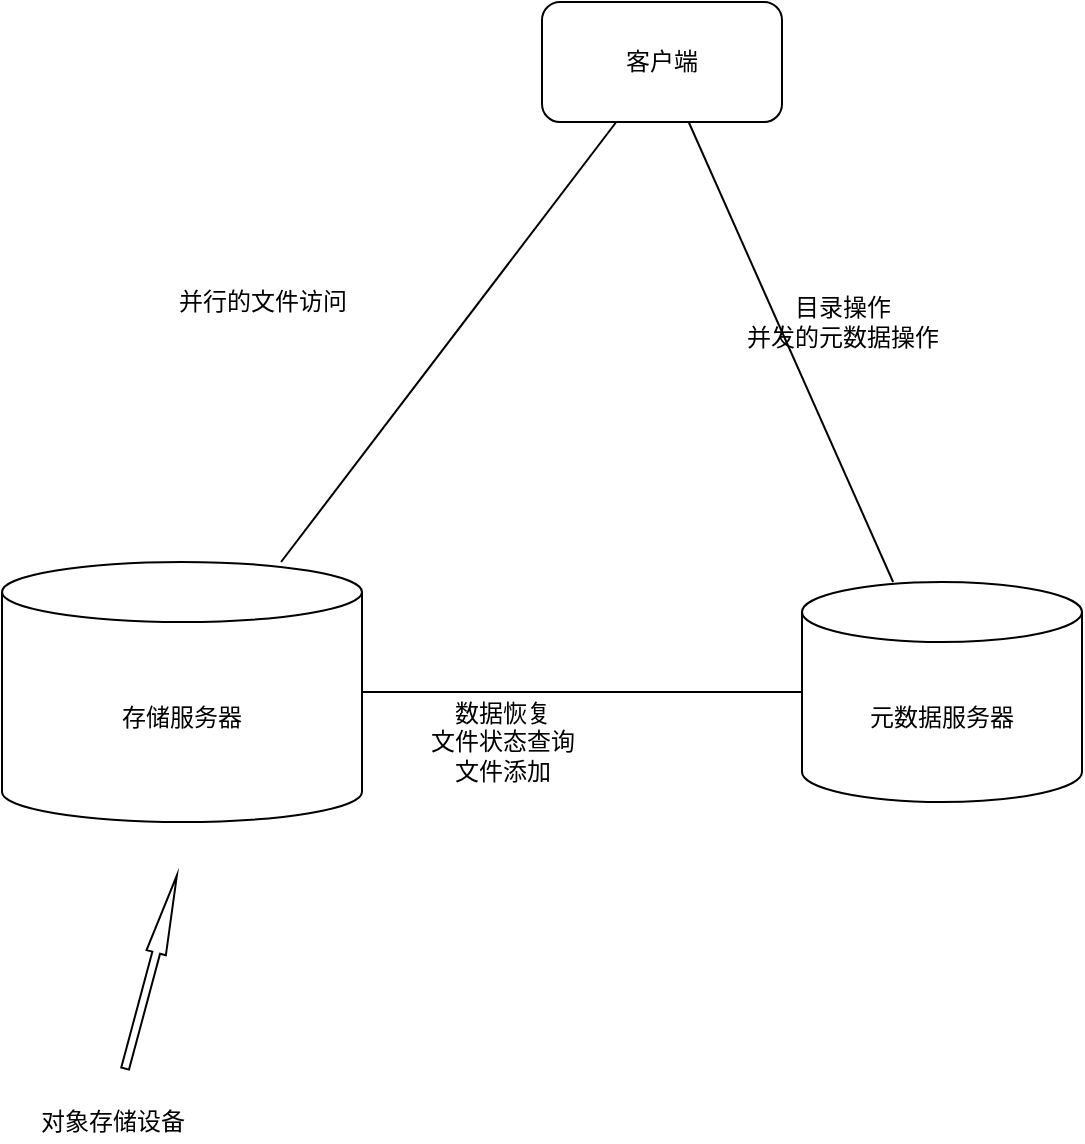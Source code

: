 <mxfile version="15.5.6" type="github">
  <diagram id="L4nC6AmduJt81Fy9fp9p" name="Page-1">
    <mxGraphModel dx="1350" dy="805" grid="1" gridSize="10" guides="1" tooltips="1" connect="1" arrows="1" fold="1" page="1" pageScale="1" pageWidth="827" pageHeight="1169" math="0" shadow="0">
      <root>
        <mxCell id="0" />
        <mxCell id="1" parent="0" />
        <mxCell id="nYpAfD2yCgHc4-Iwsmkv-1" value="客户端" style="rounded=1;whiteSpace=wrap;html=1;" vertex="1" parent="1">
          <mxGeometry x="370" y="120" width="120" height="60" as="geometry" />
        </mxCell>
        <mxCell id="nYpAfD2yCgHc4-Iwsmkv-2" value="存储服务器" style="shape=cylinder3;whiteSpace=wrap;html=1;boundedLbl=1;backgroundOutline=1;size=15;" vertex="1" parent="1">
          <mxGeometry x="100" y="400" width="180" height="130" as="geometry" />
        </mxCell>
        <mxCell id="nYpAfD2yCgHc4-Iwsmkv-3" value="元数据服务器" style="shape=cylinder3;whiteSpace=wrap;html=1;boundedLbl=1;backgroundOutline=1;size=15;" vertex="1" parent="1">
          <mxGeometry x="500" y="410" width="140" height="110" as="geometry" />
        </mxCell>
        <mxCell id="nYpAfD2yCgHc4-Iwsmkv-4" value="对象存储设备" style="text;html=1;align=center;verticalAlign=middle;resizable=0;points=[];autosize=1;strokeColor=none;fillColor=none;" vertex="1" parent="1">
          <mxGeometry x="110" y="670" width="90" height="20" as="geometry" />
        </mxCell>
        <mxCell id="nYpAfD2yCgHc4-Iwsmkv-6" value="" style="shape=singleArrow;whiteSpace=wrap;html=1;arrowWidth=0.4;arrowSize=0.4;rotation=-75;" vertex="1" parent="1">
          <mxGeometry x="124.51" y="600" width="100" height="10" as="geometry" />
        </mxCell>
        <mxCell id="nYpAfD2yCgHc4-Iwsmkv-7" value="" style="endArrow=none;html=1;rounded=0;" edge="1" parent="1" source="nYpAfD2yCgHc4-Iwsmkv-2" target="nYpAfD2yCgHc4-Iwsmkv-1">
          <mxGeometry width="50" height="50" relative="1" as="geometry">
            <mxPoint x="310" y="310" as="sourcePoint" />
            <mxPoint x="360" y="260" as="targetPoint" />
          </mxGeometry>
        </mxCell>
        <mxCell id="nYpAfD2yCgHc4-Iwsmkv-8" value="并行的文件访问&lt;br&gt;" style="text;html=1;align=center;verticalAlign=middle;resizable=0;points=[];autosize=1;strokeColor=none;fillColor=none;" vertex="1" parent="1">
          <mxGeometry x="180" y="260" width="100" height="20" as="geometry" />
        </mxCell>
        <mxCell id="nYpAfD2yCgHc4-Iwsmkv-9" value="" style="endArrow=none;html=1;rounded=0;" edge="1" parent="1" source="nYpAfD2yCgHc4-Iwsmkv-3" target="nYpAfD2yCgHc4-Iwsmkv-1">
          <mxGeometry width="50" height="50" relative="1" as="geometry">
            <mxPoint x="390" y="430" as="sourcePoint" />
            <mxPoint x="440" y="380" as="targetPoint" />
          </mxGeometry>
        </mxCell>
        <mxCell id="nYpAfD2yCgHc4-Iwsmkv-10" value="目录操作&lt;br&gt;并发的元数据操作" style="text;html=1;align=center;verticalAlign=middle;resizable=0;points=[];autosize=1;strokeColor=none;fillColor=none;" vertex="1" parent="1">
          <mxGeometry x="465" y="265" width="110" height="30" as="geometry" />
        </mxCell>
        <mxCell id="nYpAfD2yCgHc4-Iwsmkv-11" value="" style="endArrow=none;html=1;rounded=0;" edge="1" parent="1" source="nYpAfD2yCgHc4-Iwsmkv-2" target="nYpAfD2yCgHc4-Iwsmkv-3">
          <mxGeometry width="50" height="50" relative="1" as="geometry">
            <mxPoint x="400" y="500" as="sourcePoint" />
            <mxPoint x="450" y="450" as="targetPoint" />
          </mxGeometry>
        </mxCell>
        <mxCell id="nYpAfD2yCgHc4-Iwsmkv-12" value="数据恢复&lt;br&gt;文件状态查询&lt;br&gt;文件添加" style="text;html=1;align=center;verticalAlign=middle;resizable=0;points=[];autosize=1;strokeColor=none;fillColor=none;" vertex="1" parent="1">
          <mxGeometry x="305" y="465" width="90" height="50" as="geometry" />
        </mxCell>
      </root>
    </mxGraphModel>
  </diagram>
</mxfile>
